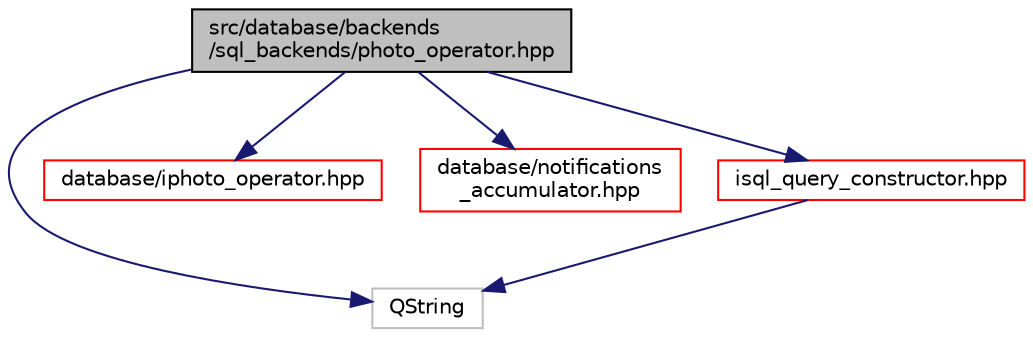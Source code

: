 digraph "src/database/backends/sql_backends/photo_operator.hpp"
{
 // LATEX_PDF_SIZE
  edge [fontname="Helvetica",fontsize="10",labelfontname="Helvetica",labelfontsize="10"];
  node [fontname="Helvetica",fontsize="10",shape=record];
  Node1 [label="src/database/backends\l/sql_backends/photo_operator.hpp",height=0.2,width=0.4,color="black", fillcolor="grey75", style="filled", fontcolor="black",tooltip=" "];
  Node1 -> Node2 [color="midnightblue",fontsize="10",style="solid",fontname="Helvetica"];
  Node2 [label="QString",height=0.2,width=0.4,color="grey75", fillcolor="white", style="filled",tooltip=" "];
  Node1 -> Node3 [color="midnightblue",fontsize="10",style="solid",fontname="Helvetica"];
  Node3 [label="database/iphoto_operator.hpp",height=0.2,width=0.4,color="red", fillcolor="white", style="filled",URL="$iphoto__operator_8hpp.html",tooltip=" "];
  Node1 -> Node35 [color="midnightblue",fontsize="10",style="solid",fontname="Helvetica"];
  Node35 [label="database/notifications\l_accumulator.hpp",height=0.2,width=0.4,color="red", fillcolor="white", style="filled",URL="$notifications__accumulator_8hpp.html",tooltip=" "];
  Node1 -> Node37 [color="midnightblue",fontsize="10",style="solid",fontname="Helvetica"];
  Node37 [label="isql_query_constructor.hpp",height=0.2,width=0.4,color="red", fillcolor="white", style="filled",URL="$isql__query__constructor_8hpp.html",tooltip=" "];
  Node37 -> Node2 [color="midnightblue",fontsize="10",style="solid",fontname="Helvetica"];
}
